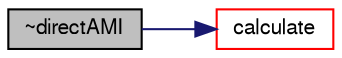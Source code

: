 digraph "~directAMI"
{
  bgcolor="transparent";
  edge [fontname="FreeSans",fontsize="10",labelfontname="FreeSans",labelfontsize="10"];
  node [fontname="FreeSans",fontsize="10",shape=record];
  rankdir="LR";
  Node2 [label="~directAMI",height=0.2,width=0.4,color="black", fillcolor="grey75", style="filled", fontcolor="black"];
  Node2 -> Node3 [color="midnightblue",fontsize="10",style="solid",fontname="FreeSans"];
  Node3 [label="calculate",height=0.2,width=0.4,color="red",URL="$a24874.html#a7a42f83b53c0a39ef1967fcfa82cd283",tooltip="Update addressing and weights. "];
}
